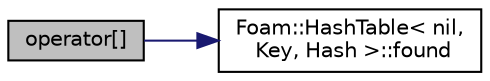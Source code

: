 digraph "operator[]"
{
  bgcolor="transparent";
  edge [fontname="Helvetica",fontsize="10",labelfontname="Helvetica",labelfontsize="10"];
  node [fontname="Helvetica",fontsize="10",shape=record];
  rankdir="LR";
  Node1 [label="operator[]",height=0.2,width=0.4,color="black", fillcolor="grey75", style="filled", fontcolor="black"];
  Node1 -> Node2 [color="midnightblue",fontsize="10",style="solid",fontname="Helvetica"];
  Node2 [label="Foam::HashTable\< nil,\l Key, Hash \>::found",height=0.2,width=0.4,color="black",URL="$a00986.html#a3df8044b3c7afb4eb62517f64e85eab6",tooltip="Return true if hashedEntry is found in table. "];
}
